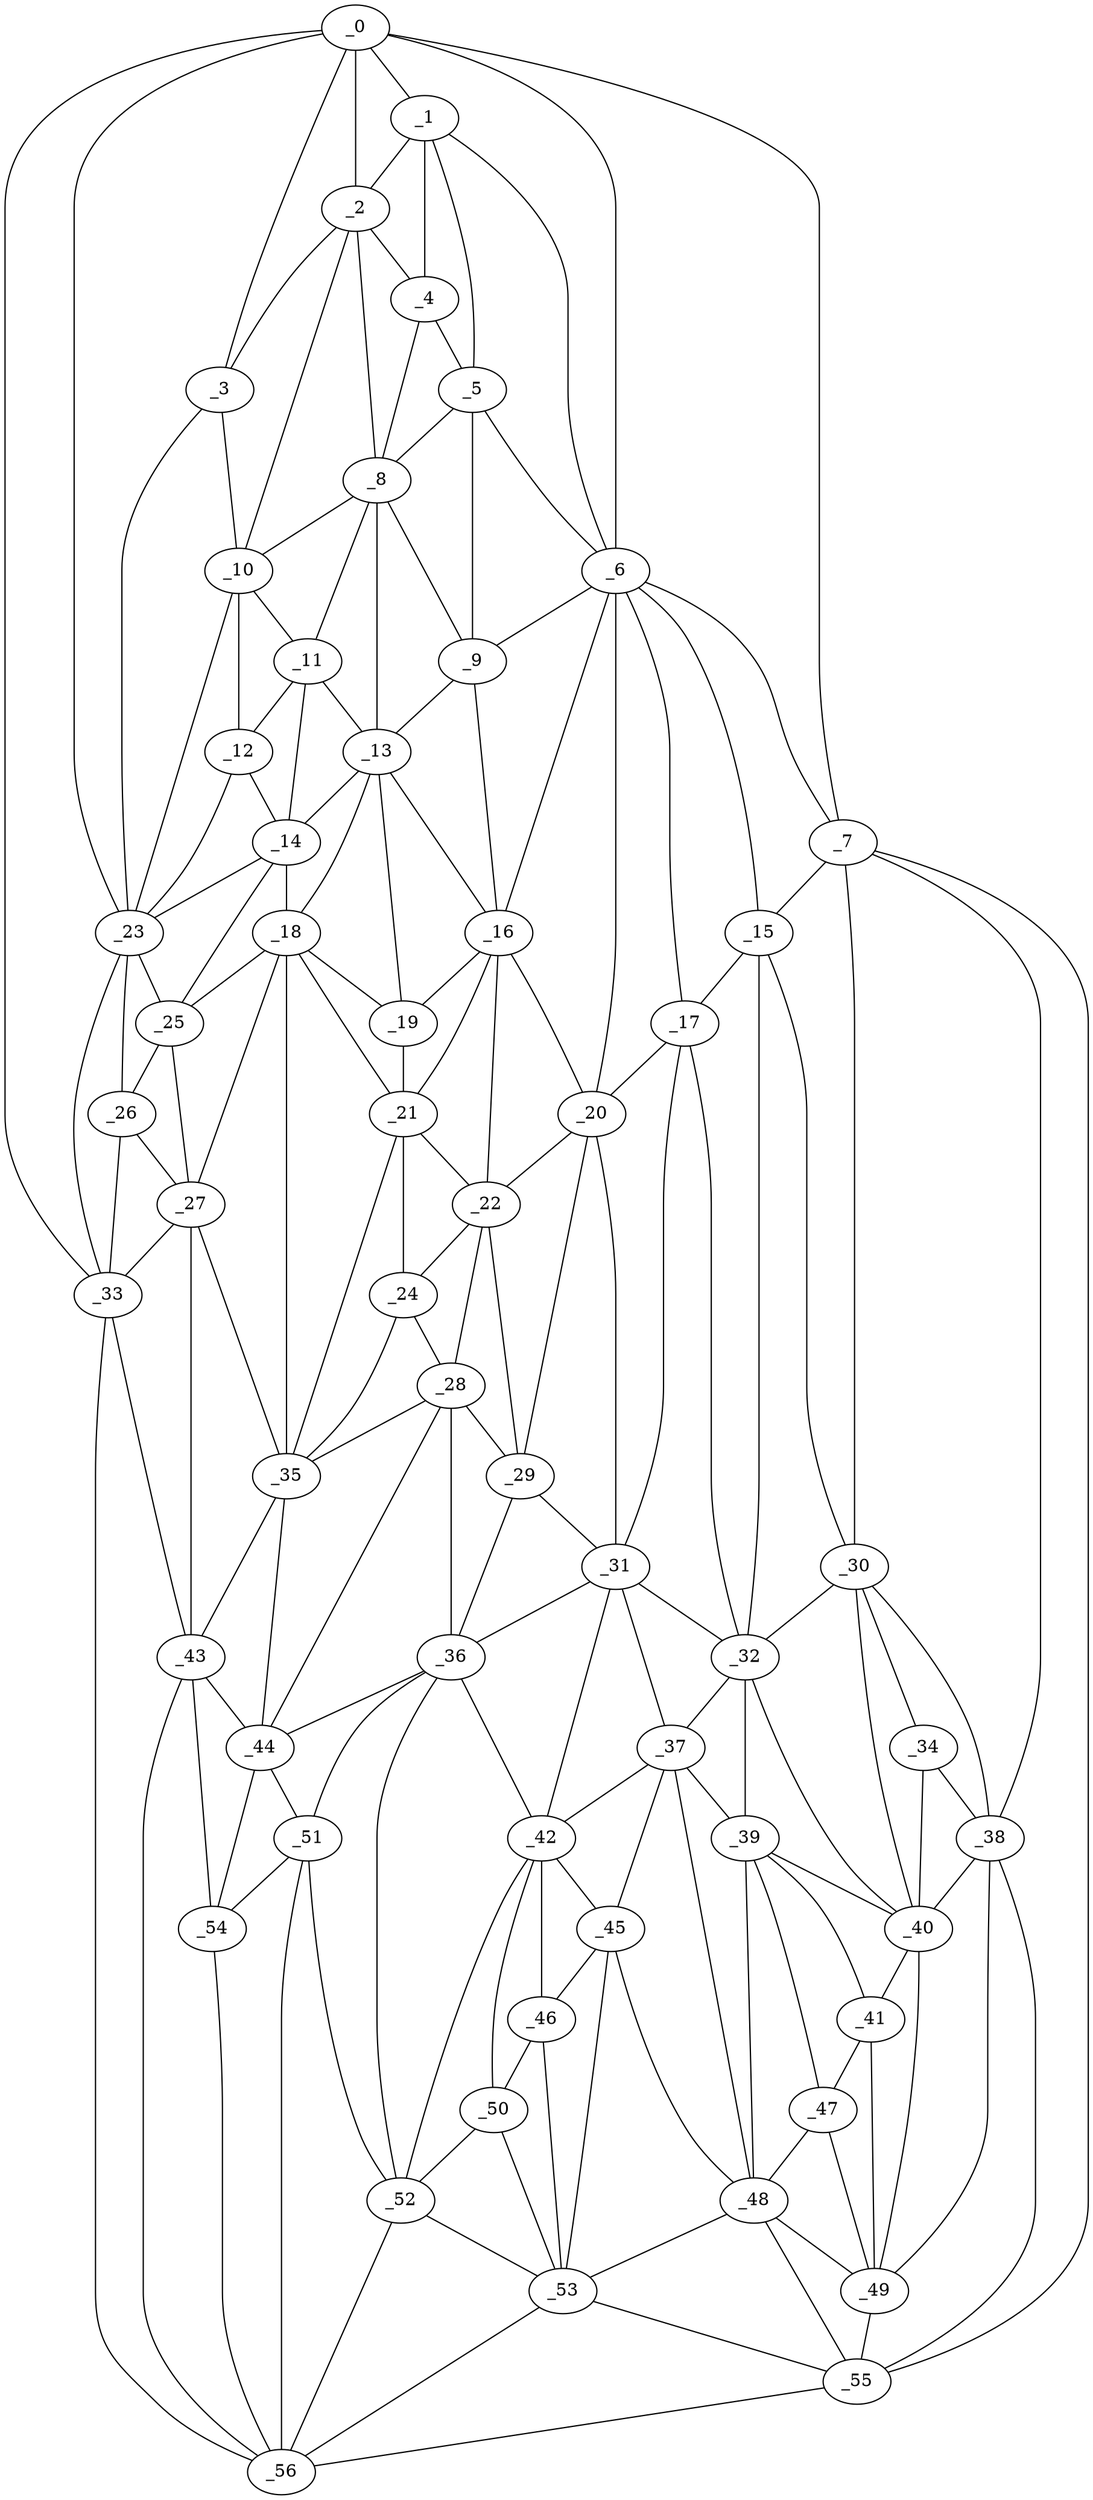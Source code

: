graph "obj31__75.gxl" {
	_0	 [x=10,
		y=7];
	_1	 [x=23,
		y=20];
	_0 -- _1	 [valence=1];
	_2	 [x=26,
		y=16];
	_0 -- _2	 [valence=2];
	_3	 [x=27,
		y=9];
	_0 -- _3	 [valence=2];
	_6	 [x=39,
		y=52];
	_0 -- _6	 [valence=1];
	_7	 [x=41,
		y=125];
	_0 -- _7	 [valence=1];
	_23	 [x=69,
		y=4];
	_0 -- _23	 [valence=2];
	_33	 [x=81,
		y=3];
	_0 -- _33	 [valence=1];
	_1 -- _2	 [valence=2];
	_4	 [x=33,
		y=27];
	_1 -- _4	 [valence=2];
	_5	 [x=36,
		y=39];
	_1 -- _5	 [valence=2];
	_1 -- _6	 [valence=2];
	_2 -- _3	 [valence=2];
	_2 -- _4	 [valence=1];
	_8	 [x=42,
		y=23];
	_2 -- _8	 [valence=1];
	_10	 [x=46,
		y=11];
	_2 -- _10	 [valence=2];
	_3 -- _10	 [valence=1];
	_3 -- _23	 [valence=1];
	_4 -- _5	 [valence=1];
	_4 -- _8	 [valence=2];
	_5 -- _6	 [valence=1];
	_5 -- _8	 [valence=1];
	_9	 [x=45,
		y=39];
	_5 -- _9	 [valence=2];
	_6 -- _7	 [valence=2];
	_6 -- _9	 [valence=2];
	_15	 [x=58,
		y=105];
	_6 -- _15	 [valence=1];
	_16	 [x=59,
		y=45];
	_6 -- _16	 [valence=2];
	_17	 [x=61,
		y=78];
	_6 -- _17	 [valence=2];
	_20	 [x=63,
		y=61];
	_6 -- _20	 [valence=2];
	_7 -- _15	 [valence=1];
	_30	 [x=79,
		y=116];
	_7 -- _30	 [valence=2];
	_38	 [x=87,
		y=116];
	_7 -- _38	 [valence=1];
	_55	 [x=119,
		y=120];
	_7 -- _55	 [valence=1];
	_8 -- _9	 [valence=2];
	_8 -- _10	 [valence=2];
	_11	 [x=46,
		y=21];
	_8 -- _11	 [valence=2];
	_13	 [x=51,
		y=31];
	_8 -- _13	 [valence=1];
	_9 -- _13	 [valence=1];
	_9 -- _16	 [valence=2];
	_10 -- _11	 [valence=2];
	_12	 [x=51,
		y=16];
	_10 -- _12	 [valence=1];
	_10 -- _23	 [valence=2];
	_11 -- _12	 [valence=1];
	_11 -- _13	 [valence=2];
	_14	 [x=58,
		y=19];
	_11 -- _14	 [valence=2];
	_12 -- _14	 [valence=2];
	_12 -- _23	 [valence=2];
	_13 -- _14	 [valence=1];
	_13 -- _16	 [valence=2];
	_18	 [x=62,
		y=24];
	_13 -- _18	 [valence=2];
	_19	 [x=62,
		y=31];
	_13 -- _19	 [valence=2];
	_14 -- _18	 [valence=2];
	_14 -- _23	 [valence=1];
	_25	 [x=71,
		y=10];
	_14 -- _25	 [valence=2];
	_15 -- _17	 [valence=2];
	_15 -- _30	 [valence=1];
	_32	 [x=80,
		y=92];
	_15 -- _32	 [valence=2];
	_16 -- _19	 [valence=1];
	_16 -- _20	 [valence=1];
	_21	 [x=65,
		y=35];
	_16 -- _21	 [valence=2];
	_22	 [x=68,
		y=45];
	_16 -- _22	 [valence=1];
	_17 -- _20	 [valence=1];
	_31	 [x=80,
		y=74];
	_17 -- _31	 [valence=1];
	_17 -- _32	 [valence=1];
	_18 -- _19	 [valence=1];
	_18 -- _21	 [valence=1];
	_18 -- _25	 [valence=1];
	_27	 [x=76,
		y=16];
	_18 -- _27	 [valence=2];
	_35	 [x=84,
		y=26];
	_18 -- _35	 [valence=2];
	_19 -- _21	 [valence=2];
	_20 -- _22	 [valence=2];
	_29	 [x=78,
		y=57];
	_20 -- _29	 [valence=1];
	_20 -- _31	 [valence=1];
	_21 -- _22	 [valence=2];
	_24	 [x=70,
		y=41];
	_21 -- _24	 [valence=1];
	_21 -- _35	 [valence=2];
	_22 -- _24	 [valence=2];
	_28	 [x=76,
		y=45];
	_22 -- _28	 [valence=2];
	_22 -- _29	 [valence=1];
	_23 -- _25	 [valence=2];
	_26	 [x=74,
		y=4];
	_23 -- _26	 [valence=2];
	_23 -- _33	 [valence=2];
	_24 -- _28	 [valence=1];
	_24 -- _35	 [valence=2];
	_25 -- _26	 [valence=2];
	_25 -- _27	 [valence=2];
	_26 -- _27	 [valence=2];
	_26 -- _33	 [valence=2];
	_27 -- _33	 [valence=2];
	_27 -- _35	 [valence=2];
	_43	 [x=92,
		y=24];
	_27 -- _43	 [valence=2];
	_28 -- _29	 [valence=2];
	_28 -- _35	 [valence=2];
	_36	 [x=84,
		y=57];
	_28 -- _36	 [valence=1];
	_44	 [x=93,
		y=37];
	_28 -- _44	 [valence=2];
	_29 -- _31	 [valence=2];
	_29 -- _36	 [valence=1];
	_30 -- _32	 [valence=2];
	_34	 [x=83,
		y=115];
	_30 -- _34	 [valence=1];
	_30 -- _38	 [valence=2];
	_40	 [x=88,
		y=109];
	_30 -- _40	 [valence=2];
	_31 -- _32	 [valence=2];
	_31 -- _36	 [valence=2];
	_37	 [x=87,
		y=92];
	_31 -- _37	 [valence=2];
	_42	 [x=91,
		y=76];
	_31 -- _42	 [valence=1];
	_32 -- _37	 [valence=1];
	_39	 [x=88,
		y=98];
	_32 -- _39	 [valence=1];
	_32 -- _40	 [valence=2];
	_33 -- _43	 [valence=1];
	_56	 [x=120,
		y=47];
	_33 -- _56	 [valence=1];
	_34 -- _38	 [valence=2];
	_34 -- _40	 [valence=2];
	_35 -- _43	 [valence=2];
	_35 -- _44	 [valence=1];
	_36 -- _42	 [valence=1];
	_36 -- _44	 [valence=2];
	_51	 [x=103,
		y=51];
	_36 -- _51	 [valence=2];
	_52	 [x=103,
		y=64];
	_36 -- _52	 [valence=2];
	_37 -- _39	 [valence=2];
	_37 -- _42	 [valence=2];
	_45	 [x=96,
		y=85];
	_37 -- _45	 [valence=1];
	_48	 [x=99,
		y=97];
	_37 -- _48	 [valence=2];
	_38 -- _40	 [valence=1];
	_49	 [x=99,
		y=108];
	_38 -- _49	 [valence=2];
	_38 -- _55	 [valence=2];
	_39 -- _40	 [valence=2];
	_41	 [x=90,
		y=103];
	_39 -- _41	 [valence=2];
	_47	 [x=97,
		y=103];
	_39 -- _47	 [valence=2];
	_39 -- _48	 [valence=1];
	_40 -- _41	 [valence=1];
	_40 -- _49	 [valence=1];
	_41 -- _47	 [valence=1];
	_41 -- _49	 [valence=2];
	_42 -- _45	 [valence=2];
	_46	 [x=97,
		y=81];
	_42 -- _46	 [valence=2];
	_50	 [x=101,
		y=77];
	_42 -- _50	 [valence=2];
	_42 -- _52	 [valence=1];
	_43 -- _44	 [valence=1];
	_54	 [x=105,
		y=40];
	_43 -- _54	 [valence=2];
	_43 -- _56	 [valence=2];
	_44 -- _51	 [valence=2];
	_44 -- _54	 [valence=2];
	_45 -- _46	 [valence=2];
	_45 -- _48	 [valence=1];
	_53	 [x=104,
		y=85];
	_45 -- _53	 [valence=1];
	_46 -- _50	 [valence=2];
	_46 -- _53	 [valence=2];
	_47 -- _48	 [valence=2];
	_47 -- _49	 [valence=1];
	_48 -- _49	 [valence=2];
	_48 -- _53	 [valence=2];
	_48 -- _55	 [valence=1];
	_49 -- _55	 [valence=2];
	_50 -- _52	 [valence=2];
	_50 -- _53	 [valence=2];
	_51 -- _52	 [valence=2];
	_51 -- _54	 [valence=2];
	_51 -- _56	 [valence=1];
	_52 -- _53	 [valence=1];
	_52 -- _56	 [valence=2];
	_53 -- _55	 [valence=2];
	_53 -- _56	 [valence=1];
	_54 -- _56	 [valence=2];
	_55 -- _56	 [valence=1];
}
